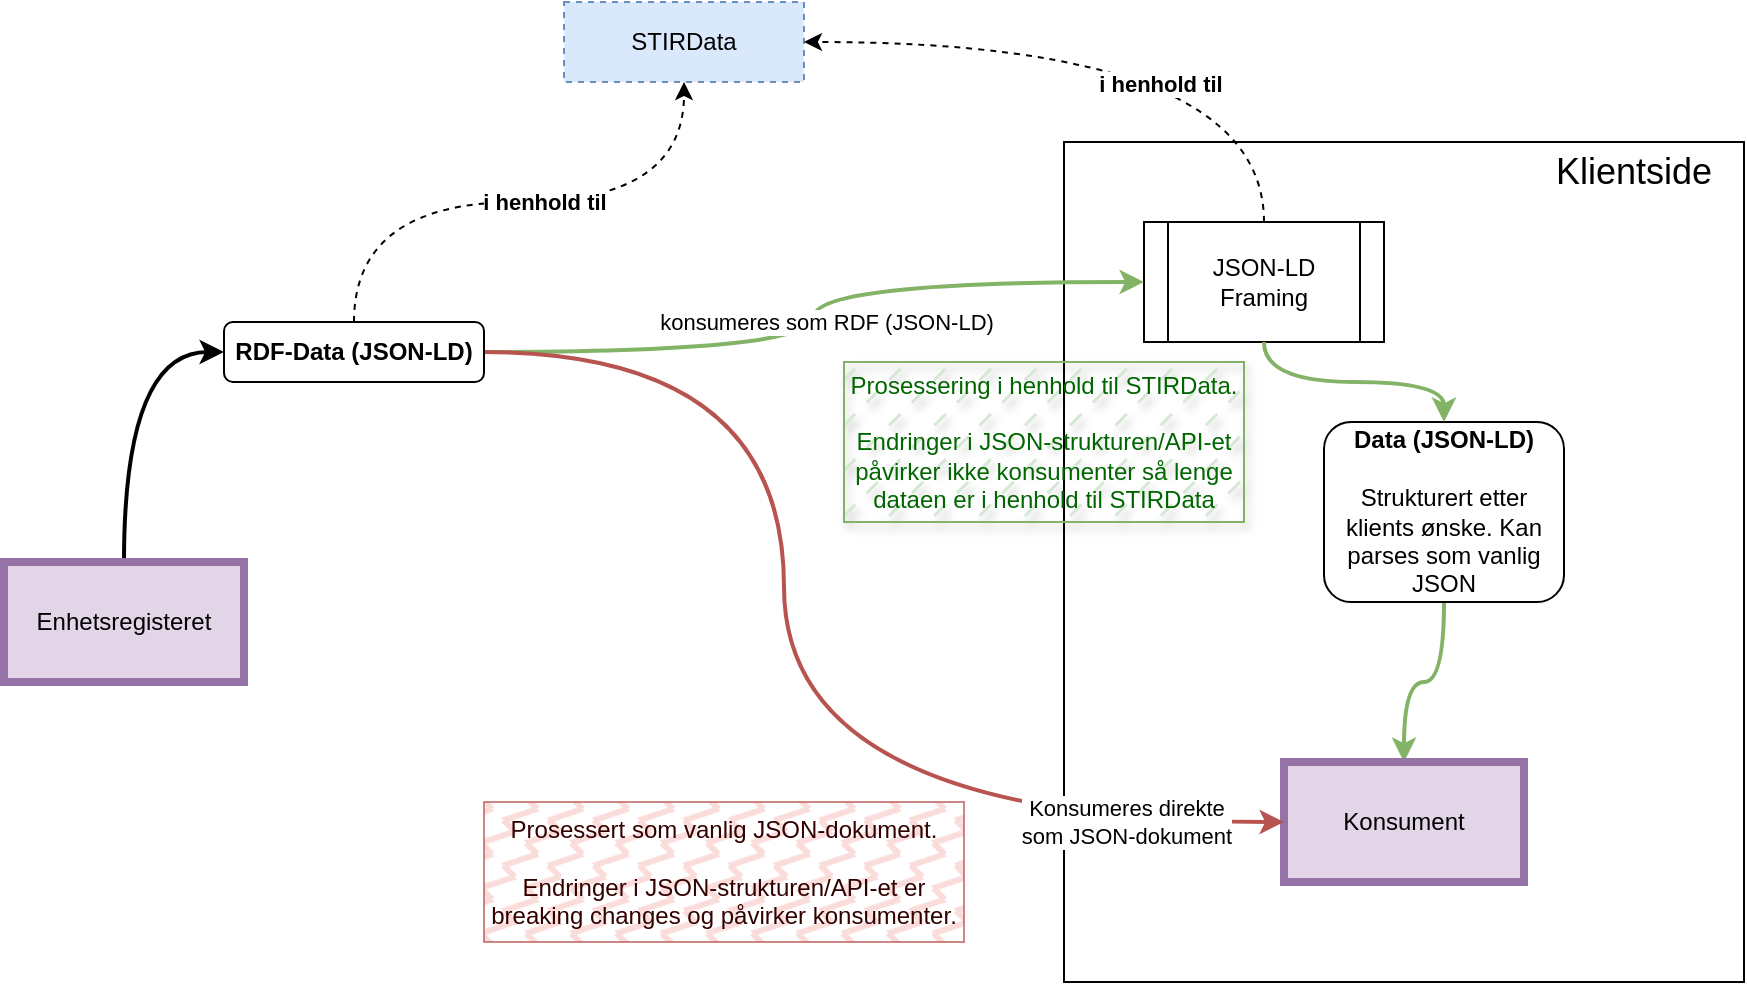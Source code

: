 <mxfile version="24.4.13" type="device">
  <diagram name="Page-1" id="EKcXYYI-9VWgCSBTyImW">
    <mxGraphModel dx="1195" dy="712" grid="1" gridSize="10" guides="1" tooltips="1" connect="1" arrows="1" fold="1" page="1" pageScale="1" pageWidth="1169" pageHeight="827" math="0" shadow="0">
      <root>
        <mxCell id="0" />
        <mxCell id="1" parent="0" />
        <mxCell id="TlXXX5nX9itKZY6AOsnD-13" value="" style="group;fillColor=#dae8fc;strokeColor=#6c8ebf;" vertex="1" connectable="0" parent="1">
          <mxGeometry x="650" y="150" width="340" height="420" as="geometry" />
        </mxCell>
        <mxCell id="TlXXX5nX9itKZY6AOsnD-11" value="" style="rounded=0;whiteSpace=wrap;html=1;align=left;" vertex="1" parent="TlXXX5nX9itKZY6AOsnD-13">
          <mxGeometry width="340" height="420" as="geometry" />
        </mxCell>
        <mxCell id="TlXXX5nX9itKZY6AOsnD-12" value="Klientside" style="text;html=1;align=center;verticalAlign=middle;whiteSpace=wrap;rounded=0;fontSize=18;" vertex="1" parent="TlXXX5nX9itKZY6AOsnD-13">
          <mxGeometry x="230" width="110" height="30" as="geometry" />
        </mxCell>
        <mxCell id="TlXXX5nX9itKZY6AOsnD-9" value="JSON-LD Framing" style="shape=process;whiteSpace=wrap;html=1;backgroundOutline=1;" vertex="1" parent="TlXXX5nX9itKZY6AOsnD-13">
          <mxGeometry x="40" y="40" width="120" height="60" as="geometry" />
        </mxCell>
        <mxCell id="TlXXX5nX9itKZY6AOsnD-15" style="edgeStyle=orthogonalEdgeStyle;rounded=0;orthogonalLoop=1;jettySize=auto;html=1;exitX=0.5;exitY=1;exitDx=0;exitDy=0;entryX=0.5;entryY=0;entryDx=0;entryDy=0;curved=1;strokeWidth=2;fillColor=#d5e8d4;strokeColor=#82b366;" edge="1" parent="TlXXX5nX9itKZY6AOsnD-13" source="TlXXX5nX9itKZY6AOsnD-14" target="TlXXX5nX9itKZY6AOsnD-3">
          <mxGeometry relative="1" as="geometry" />
        </mxCell>
        <mxCell id="TlXXX5nX9itKZY6AOsnD-14" value="&lt;div&gt;&lt;b&gt;Data (JSON-LD)&lt;/b&gt;&lt;/div&gt;&lt;div&gt;&lt;span style=&quot;background-color: initial;&quot;&gt;&lt;br&gt;&lt;/span&gt;&lt;/div&gt;&lt;div&gt;&lt;span style=&quot;background-color: initial;&quot;&gt;Strukturert etter klients ønske. Kan parses som vanlig JSON&lt;/span&gt;&lt;br&gt;&lt;/div&gt;" style="rounded=1;whiteSpace=wrap;html=1;" vertex="1" parent="TlXXX5nX9itKZY6AOsnD-13">
          <mxGeometry x="130" y="140" width="120" height="90" as="geometry" />
        </mxCell>
        <mxCell id="TlXXX5nX9itKZY6AOsnD-3" value="Konsument" style="rounded=0;whiteSpace=wrap;html=1;strokeWidth=4;fillColor=#e1d5e7;strokeColor=#9673a6;" vertex="1" parent="TlXXX5nX9itKZY6AOsnD-13">
          <mxGeometry x="110" y="310" width="120" height="60" as="geometry" />
        </mxCell>
        <mxCell id="TlXXX5nX9itKZY6AOsnD-10" style="edgeStyle=orthogonalEdgeStyle;rounded=0;orthogonalLoop=1;jettySize=auto;html=1;exitX=0.5;exitY=1;exitDx=0;exitDy=0;curved=1;entryX=0.5;entryY=0;entryDx=0;entryDy=0;strokeWidth=2;fillColor=#d5e8d4;strokeColor=#82b366;" edge="1" parent="TlXXX5nX9itKZY6AOsnD-13" source="TlXXX5nX9itKZY6AOsnD-9" target="TlXXX5nX9itKZY6AOsnD-14">
          <mxGeometry relative="1" as="geometry">
            <mxPoint x="-60" y="170" as="targetPoint" />
          </mxGeometry>
        </mxCell>
        <mxCell id="TlXXX5nX9itKZY6AOsnD-16" value="Prosessering i henhold til STIRData.&lt;div&gt;&lt;br&gt;&lt;/div&gt;&lt;div&gt;Endringer i JSON-strukturen/API-et påvirker ikke konsumenter så lenge dataen er i henhold til STIRData&lt;/div&gt;" style="rounded=0;whiteSpace=wrap;html=1;fillColor=#d5e8d4;strokeColor=#82b366;fillStyle=dashed;fontColor=#006600;gradientColor=none;shadow=1;" vertex="1" parent="TlXXX5nX9itKZY6AOsnD-13">
          <mxGeometry x="-110" y="110" width="200" height="80" as="geometry" />
        </mxCell>
        <mxCell id="TlXXX5nX9itKZY6AOsnD-6" style="edgeStyle=orthogonalEdgeStyle;rounded=0;orthogonalLoop=1;jettySize=auto;html=1;exitX=0.5;exitY=0;exitDx=0;exitDy=0;entryX=0;entryY=0.5;entryDx=0;entryDy=0;curved=1;strokeWidth=2;" edge="1" parent="1" source="TlXXX5nX9itKZY6AOsnD-2" target="TlXXX5nX9itKZY6AOsnD-7">
          <mxGeometry relative="1" as="geometry">
            <mxPoint x="280" y="240.0" as="targetPoint" />
          </mxGeometry>
        </mxCell>
        <mxCell id="TlXXX5nX9itKZY6AOsnD-2" value="&lt;div&gt;Enhetsregisteret&lt;/div&gt;" style="rounded=0;whiteSpace=wrap;html=1;strokeWidth=4;fillColor=#e1d5e7;strokeColor=#9673a6;" vertex="1" parent="1">
          <mxGeometry x="120" y="360" width="120" height="60" as="geometry" />
        </mxCell>
        <mxCell id="TlXXX5nX9itKZY6AOsnD-4" value="STIRData" style="rounded=0;whiteSpace=wrap;html=1;dashed=1;fillColor=#dae8fc;strokeColor=#6c8ebf;" vertex="1" parent="1">
          <mxGeometry x="400" y="80" width="120" height="40" as="geometry" />
        </mxCell>
        <mxCell id="TlXXX5nX9itKZY6AOsnD-8" style="edgeStyle=orthogonalEdgeStyle;rounded=0;orthogonalLoop=1;jettySize=auto;html=1;exitX=1;exitY=0.5;exitDx=0;exitDy=0;entryX=0;entryY=0.5;entryDx=0;entryDy=0;curved=1;strokeWidth=2;fillColor=#d5e8d4;strokeColor=#82b366;" edge="1" parent="1" source="TlXXX5nX9itKZY6AOsnD-7" target="TlXXX5nX9itKZY6AOsnD-9">
          <mxGeometry relative="1" as="geometry">
            <mxPoint x="640" y="229.963" as="targetPoint" />
          </mxGeometry>
        </mxCell>
        <mxCell id="TlXXX5nX9itKZY6AOsnD-36" value="konsumeres som RDF (JSON-LD)" style="edgeLabel;html=1;align=center;verticalAlign=middle;resizable=0;points=[];" vertex="1" connectable="0" parent="TlXXX5nX9itKZY6AOsnD-8">
          <mxGeometry x="-0.171" y="8" relative="1" as="geometry">
            <mxPoint x="19" y="-7" as="offset" />
          </mxGeometry>
        </mxCell>
        <mxCell id="TlXXX5nX9itKZY6AOsnD-19" style="edgeStyle=orthogonalEdgeStyle;rounded=0;orthogonalLoop=1;jettySize=auto;html=1;exitX=1;exitY=0.5;exitDx=0;exitDy=0;entryX=0;entryY=0.5;entryDx=0;entryDy=0;curved=1;strokeWidth=2;fillColor=#f8cecc;strokeColor=#b85450;" edge="1" parent="1" source="TlXXX5nX9itKZY6AOsnD-7" target="TlXXX5nX9itKZY6AOsnD-3">
          <mxGeometry relative="1" as="geometry">
            <Array as="points">
              <mxPoint x="510" y="255" />
              <mxPoint x="510" y="490" />
            </Array>
          </mxGeometry>
        </mxCell>
        <mxCell id="TlXXX5nX9itKZY6AOsnD-20" value="Konsumeres direkte&lt;div&gt;som JSON-dokument&lt;/div&gt;" style="edgeLabel;html=1;align=center;verticalAlign=middle;resizable=0;points=[];" vertex="1" connectable="0" parent="TlXXX5nX9itKZY6AOsnD-19">
          <mxGeometry x="0.627" y="3" relative="1" as="geometry">
            <mxPoint x="39" y="3" as="offset" />
          </mxGeometry>
        </mxCell>
        <mxCell id="TlXXX5nX9itKZY6AOsnD-31" style="edgeStyle=orthogonalEdgeStyle;rounded=0;orthogonalLoop=1;jettySize=auto;html=1;exitX=0.5;exitY=0;exitDx=0;exitDy=0;entryX=0.5;entryY=1;entryDx=0;entryDy=0;curved=1;dashed=1;" edge="1" parent="1" source="TlXXX5nX9itKZY6AOsnD-7" target="TlXXX5nX9itKZY6AOsnD-4">
          <mxGeometry relative="1" as="geometry" />
        </mxCell>
        <mxCell id="TlXXX5nX9itKZY6AOsnD-32" value="i henhold til" style="edgeLabel;html=1;align=center;verticalAlign=middle;resizable=0;points=[];fontStyle=1" vertex="1" connectable="0" parent="TlXXX5nX9itKZY6AOsnD-31">
          <mxGeometry x="0.305" y="5" relative="1" as="geometry">
            <mxPoint x="-31" y="5" as="offset" />
          </mxGeometry>
        </mxCell>
        <mxCell id="TlXXX5nX9itKZY6AOsnD-7" value="RDF-Data (JSON-LD)" style="rounded=1;whiteSpace=wrap;html=1;fontStyle=1" vertex="1" parent="1">
          <mxGeometry x="230" y="240" width="130" height="30" as="geometry" />
        </mxCell>
        <mxCell id="TlXXX5nX9itKZY6AOsnD-30" value="&lt;font color=&quot;#330000&quot;&gt;Prosessert som vanlig JSON-dokument.&lt;/font&gt;&lt;div&gt;&lt;font color=&quot;#330000&quot;&gt;&lt;br&gt;&lt;/font&gt;&lt;/div&gt;&lt;div&gt;&lt;font color=&quot;#330000&quot;&gt;Endringer i JSON-strukturen/API-et er breaking changes og påvirker konsumenter.&lt;/font&gt;&lt;/div&gt;" style="rounded=0;whiteSpace=wrap;html=1;fillColor=#f8cecc;strokeColor=#b85450;fillStyle=zigzag-line;opacity=70;" vertex="1" parent="1">
          <mxGeometry x="360" y="480" width="240" height="70" as="geometry" />
        </mxCell>
        <mxCell id="TlXXX5nX9itKZY6AOsnD-33" style="edgeStyle=orthogonalEdgeStyle;rounded=0;orthogonalLoop=1;jettySize=auto;html=1;exitX=0.5;exitY=0;exitDx=0;exitDy=0;entryX=1;entryY=0.5;entryDx=0;entryDy=0;curved=1;dashed=1;" edge="1" parent="1" source="TlXXX5nX9itKZY6AOsnD-9" target="TlXXX5nX9itKZY6AOsnD-4">
          <mxGeometry relative="1" as="geometry" />
        </mxCell>
        <mxCell id="TlXXX5nX9itKZY6AOsnD-35" value="i henhold til" style="edgeLabel;html=1;align=center;verticalAlign=middle;resizable=0;points=[];fontStyle=1" vertex="1" connectable="0" parent="TlXXX5nX9itKZY6AOsnD-33">
          <mxGeometry x="-0.108" y="21" relative="1" as="geometry">
            <mxPoint as="offset" />
          </mxGeometry>
        </mxCell>
      </root>
    </mxGraphModel>
  </diagram>
</mxfile>
